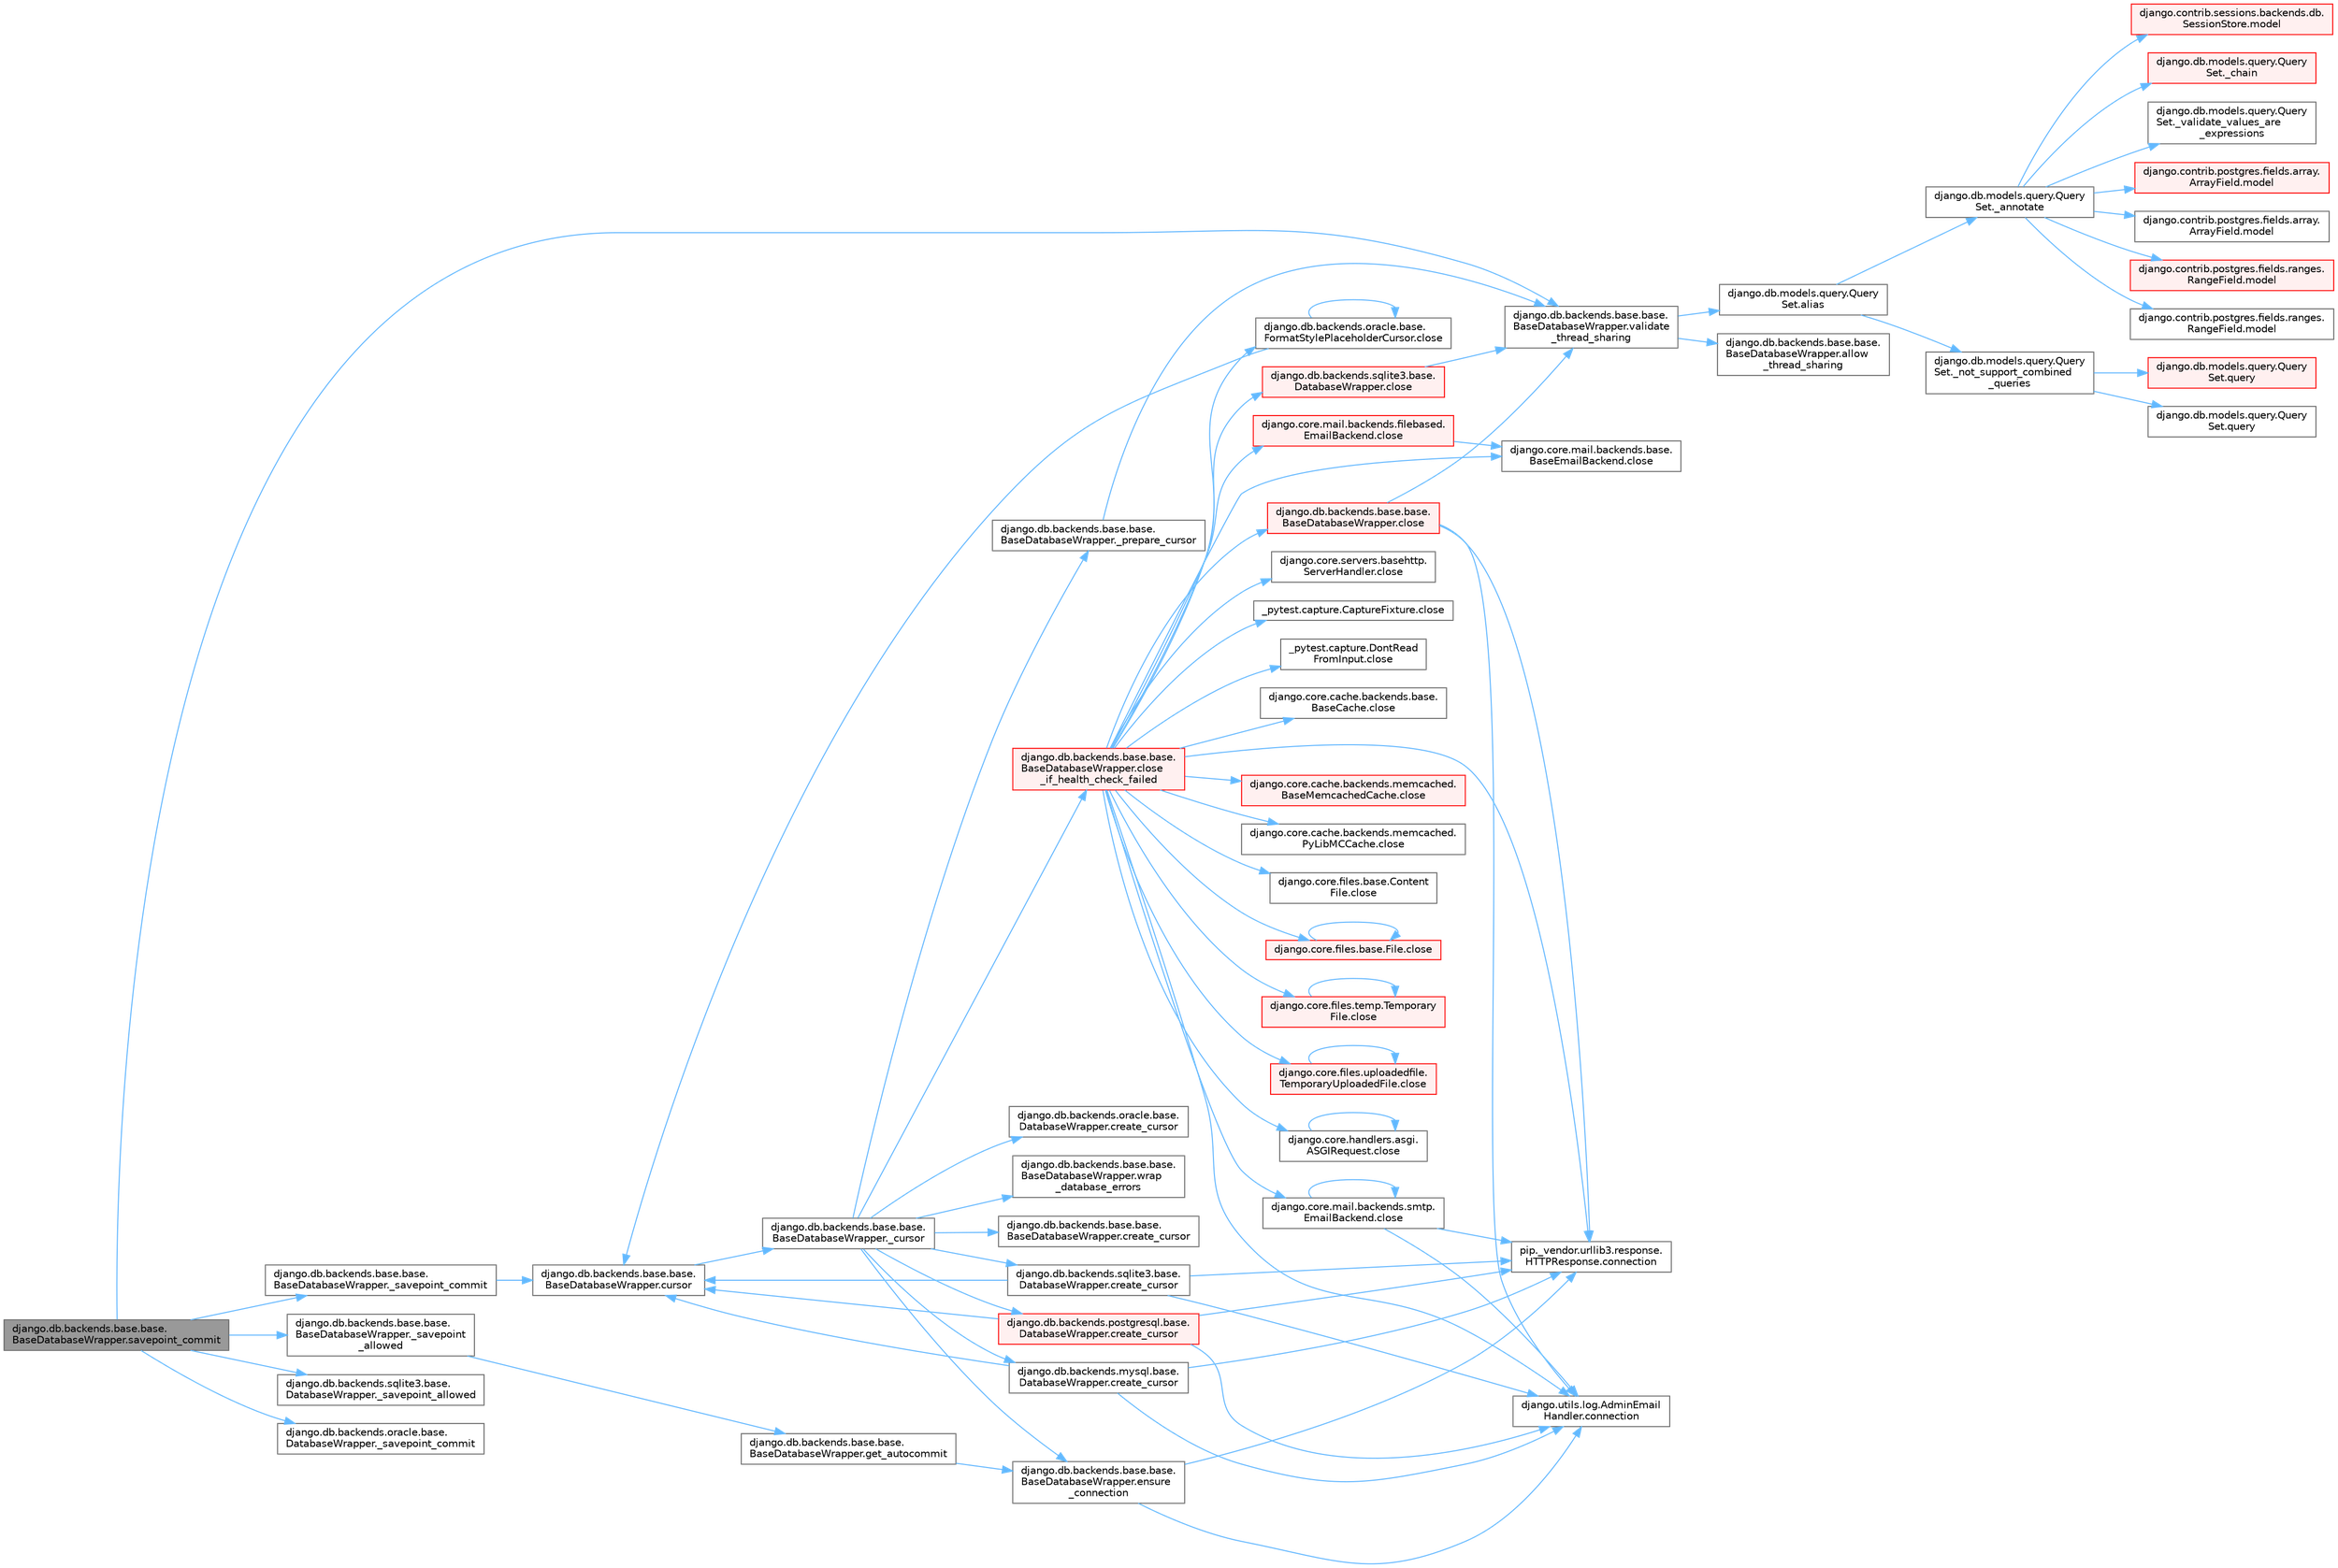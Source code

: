 digraph "django.db.backends.base.base.BaseDatabaseWrapper.savepoint_commit"
{
 // LATEX_PDF_SIZE
  bgcolor="transparent";
  edge [fontname=Helvetica,fontsize=10,labelfontname=Helvetica,labelfontsize=10];
  node [fontname=Helvetica,fontsize=10,shape=box,height=0.2,width=0.4];
  rankdir="LR";
  Node1 [id="Node000001",label="django.db.backends.base.base.\lBaseDatabaseWrapper.savepoint_commit",height=0.2,width=0.4,color="gray40", fillcolor="grey60", style="filled", fontcolor="black",tooltip=" "];
  Node1 -> Node2 [id="edge1_Node000001_Node000002",color="steelblue1",style="solid",tooltip=" "];
  Node2 [id="Node000002",label="django.db.backends.base.base.\lBaseDatabaseWrapper._savepoint\l_allowed",height=0.2,width=0.4,color="grey40", fillcolor="white", style="filled",URL="$classdjango_1_1db_1_1backends_1_1base_1_1base_1_1_base_database_wrapper.html#af5e9f43abb235e035c6b4ab96ace4126",tooltip=" "];
  Node2 -> Node3 [id="edge2_Node000002_Node000003",color="steelblue1",style="solid",tooltip=" "];
  Node3 [id="Node000003",label="django.db.backends.base.base.\lBaseDatabaseWrapper.get_autocommit",height=0.2,width=0.4,color="grey40", fillcolor="white", style="filled",URL="$classdjango_1_1db_1_1backends_1_1base_1_1base_1_1_base_database_wrapper.html#a14ba5f293351b1dddd42f0d5dea1b1bb",tooltip=" "];
  Node3 -> Node4 [id="edge3_Node000003_Node000004",color="steelblue1",style="solid",tooltip=" "];
  Node4 [id="Node000004",label="django.db.backends.base.base.\lBaseDatabaseWrapper.ensure\l_connection",height=0.2,width=0.4,color="grey40", fillcolor="white", style="filled",URL="$classdjango_1_1db_1_1backends_1_1base_1_1base_1_1_base_database_wrapper.html#a92c7bfe2efb05b06bb23cc7de201dbb5",tooltip=" "];
  Node4 -> Node5 [id="edge4_Node000004_Node000005",color="steelblue1",style="solid",tooltip=" "];
  Node5 [id="Node000005",label="django.utils.log.AdminEmail\lHandler.connection",height=0.2,width=0.4,color="grey40", fillcolor="white", style="filled",URL="$classdjango_1_1utils_1_1log_1_1_admin_email_handler.html#a545b5f7ec55a857fe1ca7836814a0760",tooltip=" "];
  Node4 -> Node6 [id="edge5_Node000004_Node000006",color="steelblue1",style="solid",tooltip=" "];
  Node6 [id="Node000006",label="pip._vendor.urllib3.response.\lHTTPResponse.connection",height=0.2,width=0.4,color="grey40", fillcolor="white", style="filled",URL="$classpip_1_1__vendor_1_1urllib3_1_1response_1_1_h_t_t_p_response.html#a9002314624685de3bbf9b84bdc87fef8",tooltip=" "];
  Node1 -> Node7 [id="edge6_Node000001_Node000007",color="steelblue1",style="solid",tooltip=" "];
  Node7 [id="Node000007",label="django.db.backends.sqlite3.base.\lDatabaseWrapper._savepoint_allowed",height=0.2,width=0.4,color="grey40", fillcolor="white", style="filled",URL="$classdjango_1_1db_1_1backends_1_1sqlite3_1_1base_1_1_database_wrapper.html#af153cb4570c840fbce704f8808ad8c34",tooltip=" "];
  Node1 -> Node8 [id="edge7_Node000001_Node000008",color="steelblue1",style="solid",tooltip=" "];
  Node8 [id="Node000008",label="django.db.backends.base.base.\lBaseDatabaseWrapper._savepoint_commit",height=0.2,width=0.4,color="grey40", fillcolor="white", style="filled",URL="$classdjango_1_1db_1_1backends_1_1base_1_1base_1_1_base_database_wrapper.html#a84f283ac61686e16f5011f6256615698",tooltip=" "];
  Node8 -> Node9 [id="edge8_Node000008_Node000009",color="steelblue1",style="solid",tooltip=" "];
  Node9 [id="Node000009",label="django.db.backends.base.base.\lBaseDatabaseWrapper.cursor",height=0.2,width=0.4,color="grey40", fillcolor="white", style="filled",URL="$classdjango_1_1db_1_1backends_1_1base_1_1base_1_1_base_database_wrapper.html#a36460fef236d97a41d6ed05f035509f8",tooltip=" "];
  Node9 -> Node10 [id="edge9_Node000009_Node000010",color="steelblue1",style="solid",tooltip=" "];
  Node10 [id="Node000010",label="django.db.backends.base.base.\lBaseDatabaseWrapper._cursor",height=0.2,width=0.4,color="grey40", fillcolor="white", style="filled",URL="$classdjango_1_1db_1_1backends_1_1base_1_1base_1_1_base_database_wrapper.html#a4ab6e7f33d17ad7228f40516ace60c5f",tooltip=" "];
  Node10 -> Node11 [id="edge10_Node000010_Node000011",color="steelblue1",style="solid",tooltip=" "];
  Node11 [id="Node000011",label="django.db.backends.base.base.\lBaseDatabaseWrapper._prepare_cursor",height=0.2,width=0.4,color="grey40", fillcolor="white", style="filled",URL="$classdjango_1_1db_1_1backends_1_1base_1_1base_1_1_base_database_wrapper.html#af8f50dc5cd42b79109d8a262398e6c1c",tooltip=" "];
  Node11 -> Node12 [id="edge11_Node000011_Node000012",color="steelblue1",style="solid",tooltip=" "];
  Node12 [id="Node000012",label="django.db.backends.base.base.\lBaseDatabaseWrapper.validate\l_thread_sharing",height=0.2,width=0.4,color="grey40", fillcolor="white", style="filled",URL="$classdjango_1_1db_1_1backends_1_1base_1_1base_1_1_base_database_wrapper.html#adea4e3380c08118490c13a61f2d3f89a",tooltip=" "];
  Node12 -> Node13 [id="edge12_Node000012_Node000013",color="steelblue1",style="solid",tooltip=" "];
  Node13 [id="Node000013",label="django.db.models.query.Query\lSet.alias",height=0.2,width=0.4,color="grey40", fillcolor="white", style="filled",URL="$classdjango_1_1db_1_1models_1_1query_1_1_query_set.html#a896674021318d512b00a9acfd0871558",tooltip=" "];
  Node13 -> Node14 [id="edge13_Node000013_Node000014",color="steelblue1",style="solid",tooltip=" "];
  Node14 [id="Node000014",label="django.db.models.query.Query\lSet._annotate",height=0.2,width=0.4,color="grey40", fillcolor="white", style="filled",URL="$classdjango_1_1db_1_1models_1_1query_1_1_query_set.html#afabda1d66ae4492de2f44d5d81a3a571",tooltip=" "];
  Node14 -> Node15 [id="edge14_Node000014_Node000015",color="steelblue1",style="solid",tooltip=" "];
  Node15 [id="Node000015",label="django.db.models.query.Query\lSet._chain",height=0.2,width=0.4,color="red", fillcolor="#FFF0F0", style="filled",URL="$classdjango_1_1db_1_1models_1_1query_1_1_query_set.html#a182d4dbe4af5d2d79141ccb1e5b0d103",tooltip=" "];
  Node14 -> Node30 [id="edge15_Node000014_Node000030",color="steelblue1",style="solid",tooltip=" "];
  Node30 [id="Node000030",label="django.db.models.query.Query\lSet._validate_values_are\l_expressions",height=0.2,width=0.4,color="grey40", fillcolor="white", style="filled",URL="$classdjango_1_1db_1_1models_1_1query_1_1_query_set.html#af926fa64912eebb65f088fc8899ec129",tooltip=" "];
  Node14 -> Node19 [id="edge16_Node000014_Node000019",color="steelblue1",style="solid",tooltip=" "];
  Node19 [id="Node000019",label="django.contrib.postgres.fields.array.\lArrayField.model",height=0.2,width=0.4,color="red", fillcolor="#FFF0F0", style="filled",URL="$classdjango_1_1contrib_1_1postgres_1_1fields_1_1array_1_1_array_field.html#a4402eef4c4784e00671c9f229481f4c1",tooltip=" "];
  Node14 -> Node20 [id="edge17_Node000014_Node000020",color="steelblue1",style="solid",tooltip=" "];
  Node20 [id="Node000020",label="django.contrib.postgres.fields.array.\lArrayField.model",height=0.2,width=0.4,color="grey40", fillcolor="white", style="filled",URL="$classdjango_1_1contrib_1_1postgres_1_1fields_1_1array_1_1_array_field.html#a50a2796de85f960ca282b56ef2d9446c",tooltip=" "];
  Node14 -> Node21 [id="edge18_Node000014_Node000021",color="steelblue1",style="solid",tooltip=" "];
  Node21 [id="Node000021",label="django.contrib.postgres.fields.ranges.\lRangeField.model",height=0.2,width=0.4,color="red", fillcolor="#FFF0F0", style="filled",URL="$classdjango_1_1contrib_1_1postgres_1_1fields_1_1ranges_1_1_range_field.html#aa38c2bbd1bad0c8f9b0315ee468867a2",tooltip=" "];
  Node14 -> Node22 [id="edge19_Node000014_Node000022",color="steelblue1",style="solid",tooltip=" "];
  Node22 [id="Node000022",label="django.contrib.postgres.fields.ranges.\lRangeField.model",height=0.2,width=0.4,color="grey40", fillcolor="white", style="filled",URL="$classdjango_1_1contrib_1_1postgres_1_1fields_1_1ranges_1_1_range_field.html#a91b36827f010affd1ff89569cf40d1af",tooltip=" "];
  Node14 -> Node23 [id="edge20_Node000014_Node000023",color="steelblue1",style="solid",tooltip=" "];
  Node23 [id="Node000023",label="django.contrib.sessions.backends.db.\lSessionStore.model",height=0.2,width=0.4,color="red", fillcolor="#FFF0F0", style="filled",URL="$classdjango_1_1contrib_1_1sessions_1_1backends_1_1db_1_1_session_store.html#af52cfb4371af389c8bd4a6780274c403",tooltip=" "];
  Node13 -> Node31 [id="edge21_Node000013_Node000031",color="steelblue1",style="solid",tooltip=" "];
  Node31 [id="Node000031",label="django.db.models.query.Query\lSet._not_support_combined\l_queries",height=0.2,width=0.4,color="grey40", fillcolor="white", style="filled",URL="$classdjango_1_1db_1_1models_1_1query_1_1_query_set.html#aa8310ec206924c94141bef75563958e2",tooltip=" "];
  Node31 -> Node25 [id="edge22_Node000031_Node000025",color="steelblue1",style="solid",tooltip=" "];
  Node25 [id="Node000025",label="django.db.models.query.Query\lSet.query",height=0.2,width=0.4,color="red", fillcolor="#FFF0F0", style="filled",URL="$classdjango_1_1db_1_1models_1_1query_1_1_query_set.html#a8028ed81b109acb162489dbd16604c83",tooltip=" "];
  Node31 -> Node27 [id="edge23_Node000031_Node000027",color="steelblue1",style="solid",tooltip=" "];
  Node27 [id="Node000027",label="django.db.models.query.Query\lSet.query",height=0.2,width=0.4,color="grey40", fillcolor="white", style="filled",URL="$classdjango_1_1db_1_1models_1_1query_1_1_query_set.html#a0b0307a9b3f65303afb2c5783372d2c2",tooltip=" "];
  Node12 -> Node32 [id="edge24_Node000012_Node000032",color="steelblue1",style="solid",tooltip=" "];
  Node32 [id="Node000032",label="django.db.backends.base.base.\lBaseDatabaseWrapper.allow\l_thread_sharing",height=0.2,width=0.4,color="grey40", fillcolor="white", style="filled",URL="$classdjango_1_1db_1_1backends_1_1base_1_1base_1_1_base_database_wrapper.html#aea99c566a1e4d3d2d379bbf61f0c0d2c",tooltip=" "];
  Node10 -> Node33 [id="edge25_Node000010_Node000033",color="steelblue1",style="solid",tooltip=" "];
  Node33 [id="Node000033",label="django.db.backends.base.base.\lBaseDatabaseWrapper.close\l_if_health_check_failed",height=0.2,width=0.4,color="red", fillcolor="#FFF0F0", style="filled",URL="$classdjango_1_1db_1_1backends_1_1base_1_1base_1_1_base_database_wrapper.html#a3f4d11734d2da94781f00468b6bd3981",tooltip=" "];
  Node33 -> Node34 [id="edge26_Node000033_Node000034",color="steelblue1",style="solid",tooltip=" "];
  Node34 [id="Node000034",label="_pytest.capture.CaptureFixture.close",height=0.2,width=0.4,color="grey40", fillcolor="white", style="filled",URL="$class__pytest_1_1capture_1_1_capture_fixture.html#ac018b3a02c2aff2047974ced57907cd0",tooltip=" "];
  Node33 -> Node35 [id="edge27_Node000033_Node000035",color="steelblue1",style="solid",tooltip=" "];
  Node35 [id="Node000035",label="_pytest.capture.DontRead\lFromInput.close",height=0.2,width=0.4,color="grey40", fillcolor="white", style="filled",URL="$class__pytest_1_1capture_1_1_dont_read_from_input.html#accf28daf7db40f53462752cc02bbdd32",tooltip=" "];
  Node33 -> Node36 [id="edge28_Node000033_Node000036",color="steelblue1",style="solid",tooltip=" "];
  Node36 [id="Node000036",label="django.core.cache.backends.base.\lBaseCache.close",height=0.2,width=0.4,color="grey40", fillcolor="white", style="filled",URL="$classdjango_1_1core_1_1cache_1_1backends_1_1base_1_1_base_cache.html#ae5d10e57a1ab2b99171e943370da8cf3",tooltip=" "];
  Node33 -> Node37 [id="edge29_Node000033_Node000037",color="steelblue1",style="solid",tooltip=" "];
  Node37 [id="Node000037",label="django.core.cache.backends.memcached.\lBaseMemcachedCache.close",height=0.2,width=0.4,color="red", fillcolor="#FFF0F0", style="filled",URL="$classdjango_1_1core_1_1cache_1_1backends_1_1memcached_1_1_base_memcached_cache.html#ab36ac92f106d8dacc64d539b447a5e37",tooltip=" "];
  Node33 -> Node40 [id="edge30_Node000033_Node000040",color="steelblue1",style="solid",tooltip=" "];
  Node40 [id="Node000040",label="django.core.cache.backends.memcached.\lPyLibMCCache.close",height=0.2,width=0.4,color="grey40", fillcolor="white", style="filled",URL="$classdjango_1_1core_1_1cache_1_1backends_1_1memcached_1_1_py_lib_m_c_cache.html#a76cb2e86bb346b70433dfe177597da58",tooltip=" "];
  Node33 -> Node41 [id="edge31_Node000033_Node000041",color="steelblue1",style="solid",tooltip=" "];
  Node41 [id="Node000041",label="django.core.files.base.Content\lFile.close",height=0.2,width=0.4,color="grey40", fillcolor="white", style="filled",URL="$classdjango_1_1core_1_1files_1_1base_1_1_content_file.html#a09ae22d8cfcf28936b97a8eba0fd85cb",tooltip=" "];
  Node33 -> Node42 [id="edge32_Node000033_Node000042",color="steelblue1",style="solid",tooltip=" "];
  Node42 [id="Node000042",label="django.core.files.base.File.close",height=0.2,width=0.4,color="red", fillcolor="#FFF0F0", style="filled",URL="$classdjango_1_1core_1_1files_1_1base_1_1_file.html#a0ff3dc914f2c207114a150eaac429bdc",tooltip=" "];
  Node42 -> Node42 [id="edge33_Node000042_Node000042",color="steelblue1",style="solid",tooltip=" "];
  Node33 -> Node50 [id="edge34_Node000033_Node000050",color="steelblue1",style="solid",tooltip=" "];
  Node50 [id="Node000050",label="django.core.files.temp.Temporary\lFile.close",height=0.2,width=0.4,color="red", fillcolor="#FFF0F0", style="filled",URL="$classdjango_1_1core_1_1files_1_1temp_1_1_temporary_file.html#a3137c46b13cae4e5e6fe6489e42677d5",tooltip=" "];
  Node50 -> Node50 [id="edge35_Node000050_Node000050",color="steelblue1",style="solid",tooltip=" "];
  Node33 -> Node1054 [id="edge36_Node000033_Node001054",color="steelblue1",style="solid",tooltip=" "];
  Node1054 [id="Node001054",label="django.core.files.uploadedfile.\lTemporaryUploadedFile.close",height=0.2,width=0.4,color="red", fillcolor="#FFF0F0", style="filled",URL="$classdjango_1_1core_1_1files_1_1uploadedfile_1_1_temporary_uploaded_file.html#a01ddb9d43a99baf6157c1d60b37198cd",tooltip=" "];
  Node1054 -> Node1054 [id="edge37_Node001054_Node001054",color="steelblue1",style="solid",tooltip=" "];
  Node33 -> Node1055 [id="edge38_Node000033_Node001055",color="steelblue1",style="solid",tooltip=" "];
  Node1055 [id="Node001055",label="django.core.handlers.asgi.\lASGIRequest.close",height=0.2,width=0.4,color="grey40", fillcolor="white", style="filled",URL="$classdjango_1_1core_1_1handlers_1_1asgi_1_1_a_s_g_i_request.html#a2f3a1c1c50b4cf63ef552b4f96cc4f7f",tooltip=" "];
  Node1055 -> Node1055 [id="edge39_Node001055_Node001055",color="steelblue1",style="solid",tooltip=" "];
  Node33 -> Node1056 [id="edge40_Node000033_Node001056",color="steelblue1",style="solid",tooltip=" "];
  Node1056 [id="Node001056",label="django.core.mail.backends.base.\lBaseEmailBackend.close",height=0.2,width=0.4,color="grey40", fillcolor="white", style="filled",URL="$classdjango_1_1core_1_1mail_1_1backends_1_1base_1_1_base_email_backend.html#a358a8107d966c2d82d9eb9d18565784e",tooltip=" "];
  Node33 -> Node1057 [id="edge41_Node000033_Node001057",color="steelblue1",style="solid",tooltip=" "];
  Node1057 [id="Node001057",label="django.core.mail.backends.filebased.\lEmailBackend.close",height=0.2,width=0.4,color="red", fillcolor="#FFF0F0", style="filled",URL="$classdjango_1_1core_1_1mail_1_1backends_1_1filebased_1_1_email_backend.html#af90ba8a487930e530a20ceb03669a672",tooltip=" "];
  Node1057 -> Node1056 [id="edge42_Node001057_Node001056",color="steelblue1",style="solid",tooltip=" "];
  Node33 -> Node1058 [id="edge43_Node000033_Node001058",color="steelblue1",style="solid",tooltip=" "];
  Node1058 [id="Node001058",label="django.core.mail.backends.smtp.\lEmailBackend.close",height=0.2,width=0.4,color="grey40", fillcolor="white", style="filled",URL="$classdjango_1_1core_1_1mail_1_1backends_1_1smtp_1_1_email_backend.html#a6ac7253539c4f1102986c6df417fb050",tooltip=" "];
  Node1058 -> Node1058 [id="edge44_Node001058_Node001058",color="steelblue1",style="solid",tooltip=" "];
  Node1058 -> Node5 [id="edge45_Node001058_Node000005",color="steelblue1",style="solid",tooltip=" "];
  Node1058 -> Node6 [id="edge46_Node001058_Node000006",color="steelblue1",style="solid",tooltip=" "];
  Node33 -> Node1059 [id="edge47_Node000033_Node001059",color="steelblue1",style="solid",tooltip=" "];
  Node1059 [id="Node001059",label="django.core.servers.basehttp.\lServerHandler.close",height=0.2,width=0.4,color="grey40", fillcolor="white", style="filled",URL="$classdjango_1_1core_1_1servers_1_1basehttp_1_1_server_handler.html#a67022bc1dc85a75307901027d41a6a61",tooltip=" "];
  Node33 -> Node1060 [id="edge48_Node000033_Node001060",color="steelblue1",style="solid",tooltip=" "];
  Node1060 [id="Node001060",label="django.db.backends.base.base.\lBaseDatabaseWrapper.close",height=0.2,width=0.4,color="red", fillcolor="#FFF0F0", style="filled",URL="$classdjango_1_1db_1_1backends_1_1base_1_1base_1_1_base_database_wrapper.html#a01214a9b91408274fbc34cb062baf2bc",tooltip=" "];
  Node1060 -> Node5 [id="edge49_Node001060_Node000005",color="steelblue1",style="solid",tooltip=" "];
  Node1060 -> Node6 [id="edge50_Node001060_Node000006",color="steelblue1",style="solid",tooltip=" "];
  Node1060 -> Node12 [id="edge51_Node001060_Node000012",color="steelblue1",style="solid",tooltip=" "];
  Node33 -> Node1065 [id="edge52_Node000033_Node001065",color="steelblue1",style="solid",tooltip=" "];
  Node1065 [id="Node001065",label="django.db.backends.oracle.base.\lFormatStylePlaceholderCursor.close",height=0.2,width=0.4,color="grey40", fillcolor="white", style="filled",URL="$classdjango_1_1db_1_1backends_1_1oracle_1_1base_1_1_format_style_placeholder_cursor.html#aebbf24b6a824d4e0fb370ce417d41f93",tooltip=" "];
  Node1065 -> Node1065 [id="edge53_Node001065_Node001065",color="steelblue1",style="solid",tooltip=" "];
  Node1065 -> Node9 [id="edge54_Node001065_Node000009",color="steelblue1",style="solid",tooltip=" "];
  Node33 -> Node1066 [id="edge55_Node000033_Node001066",color="steelblue1",style="solid",tooltip=" "];
  Node1066 [id="Node001066",label="django.db.backends.sqlite3.base.\lDatabaseWrapper.close",height=0.2,width=0.4,color="red", fillcolor="#FFF0F0", style="filled",URL="$classdjango_1_1db_1_1backends_1_1sqlite3_1_1base_1_1_database_wrapper.html#accb46eb6dd574171611ec4912f677d3f",tooltip=" "];
  Node1066 -> Node12 [id="edge56_Node001066_Node000012",color="steelblue1",style="solid",tooltip=" "];
  Node33 -> Node5 [id="edge57_Node000033_Node000005",color="steelblue1",style="solid",tooltip=" "];
  Node33 -> Node6 [id="edge58_Node000033_Node000006",color="steelblue1",style="solid",tooltip=" "];
  Node10 -> Node4250 [id="edge59_Node000010_Node004250",color="steelblue1",style="solid",tooltip=" "];
  Node4250 [id="Node004250",label="django.db.backends.base.base.\lBaseDatabaseWrapper.create_cursor",height=0.2,width=0.4,color="grey40", fillcolor="white", style="filled",URL="$classdjango_1_1db_1_1backends_1_1base_1_1base_1_1_base_database_wrapper.html#ad5770c39dbfca2cff60c756f9da65e7e",tooltip=" "];
  Node10 -> Node4251 [id="edge60_Node000010_Node004251",color="steelblue1",style="solid",tooltip=" "];
  Node4251 [id="Node004251",label="django.db.backends.mysql.base.\lDatabaseWrapper.create_cursor",height=0.2,width=0.4,color="grey40", fillcolor="white", style="filled",URL="$classdjango_1_1db_1_1backends_1_1mysql_1_1base_1_1_database_wrapper.html#a0ff5c552844653c9008b2c1c843cb949",tooltip=" "];
  Node4251 -> Node5 [id="edge61_Node004251_Node000005",color="steelblue1",style="solid",tooltip=" "];
  Node4251 -> Node6 [id="edge62_Node004251_Node000006",color="steelblue1",style="solid",tooltip=" "];
  Node4251 -> Node9 [id="edge63_Node004251_Node000009",color="steelblue1",style="solid",tooltip=" "];
  Node10 -> Node4252 [id="edge64_Node000010_Node004252",color="steelblue1",style="solid",tooltip=" "];
  Node4252 [id="Node004252",label="django.db.backends.oracle.base.\lDatabaseWrapper.create_cursor",height=0.2,width=0.4,color="grey40", fillcolor="white", style="filled",URL="$classdjango_1_1db_1_1backends_1_1oracle_1_1base_1_1_database_wrapper.html#a82a148a124e32910f7432160ddc47da4",tooltip=" "];
  Node10 -> Node4253 [id="edge65_Node000010_Node004253",color="steelblue1",style="solid",tooltip=" "];
  Node4253 [id="Node004253",label="django.db.backends.postgresql.base.\lDatabaseWrapper.create_cursor",height=0.2,width=0.4,color="red", fillcolor="#FFF0F0", style="filled",URL="$classdjango_1_1db_1_1backends_1_1postgresql_1_1base_1_1_database_wrapper.html#a0097c2f901cc5ac98af1b51b05eafec1",tooltip=" "];
  Node4253 -> Node5 [id="edge66_Node004253_Node000005",color="steelblue1",style="solid",tooltip=" "];
  Node4253 -> Node6 [id="edge67_Node004253_Node000006",color="steelblue1",style="solid",tooltip=" "];
  Node4253 -> Node9 [id="edge68_Node004253_Node000009",color="steelblue1",style="solid",tooltip=" "];
  Node10 -> Node4254 [id="edge69_Node000010_Node004254",color="steelblue1",style="solid",tooltip=" "];
  Node4254 [id="Node004254",label="django.db.backends.sqlite3.base.\lDatabaseWrapper.create_cursor",height=0.2,width=0.4,color="grey40", fillcolor="white", style="filled",URL="$classdjango_1_1db_1_1backends_1_1sqlite3_1_1base_1_1_database_wrapper.html#a432ac337ae585453ec5c6c37a42ba892",tooltip=" "];
  Node4254 -> Node5 [id="edge70_Node004254_Node000005",color="steelblue1",style="solid",tooltip=" "];
  Node4254 -> Node6 [id="edge71_Node004254_Node000006",color="steelblue1",style="solid",tooltip=" "];
  Node4254 -> Node9 [id="edge72_Node004254_Node000009",color="steelblue1",style="solid",tooltip=" "];
  Node10 -> Node4 [id="edge73_Node000010_Node000004",color="steelblue1",style="solid",tooltip=" "];
  Node10 -> Node1062 [id="edge74_Node000010_Node001062",color="steelblue1",style="solid",tooltip=" "];
  Node1062 [id="Node001062",label="django.db.backends.base.base.\lBaseDatabaseWrapper.wrap\l_database_errors",height=0.2,width=0.4,color="grey40", fillcolor="white", style="filled",URL="$classdjango_1_1db_1_1backends_1_1base_1_1base_1_1_base_database_wrapper.html#a050bf6b64d53029621c20b8f56b13596",tooltip=" "];
  Node1 -> Node4529 [id="edge75_Node000001_Node004529",color="steelblue1",style="solid",tooltip=" "];
  Node4529 [id="Node004529",label="django.db.backends.oracle.base.\lDatabaseWrapper._savepoint_commit",height=0.2,width=0.4,color="grey40", fillcolor="white", style="filled",URL="$classdjango_1_1db_1_1backends_1_1oracle_1_1base_1_1_database_wrapper.html#aa49090cfe2e6423d58c5cd8f7abbe1c2",tooltip=" "];
  Node1 -> Node12 [id="edge76_Node000001_Node000012",color="steelblue1",style="solid",tooltip=" "];
}
